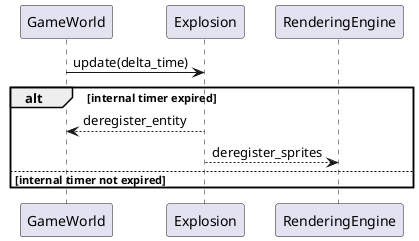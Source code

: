 @startuml

GameWorld -> Explosion : update(delta_time)

alt internal timer expired
Explosion --> GameWorld : deregister_entity

Explosion --> RenderingEngine : deregister_sprites

else internal timer not expired
end



@enduml
